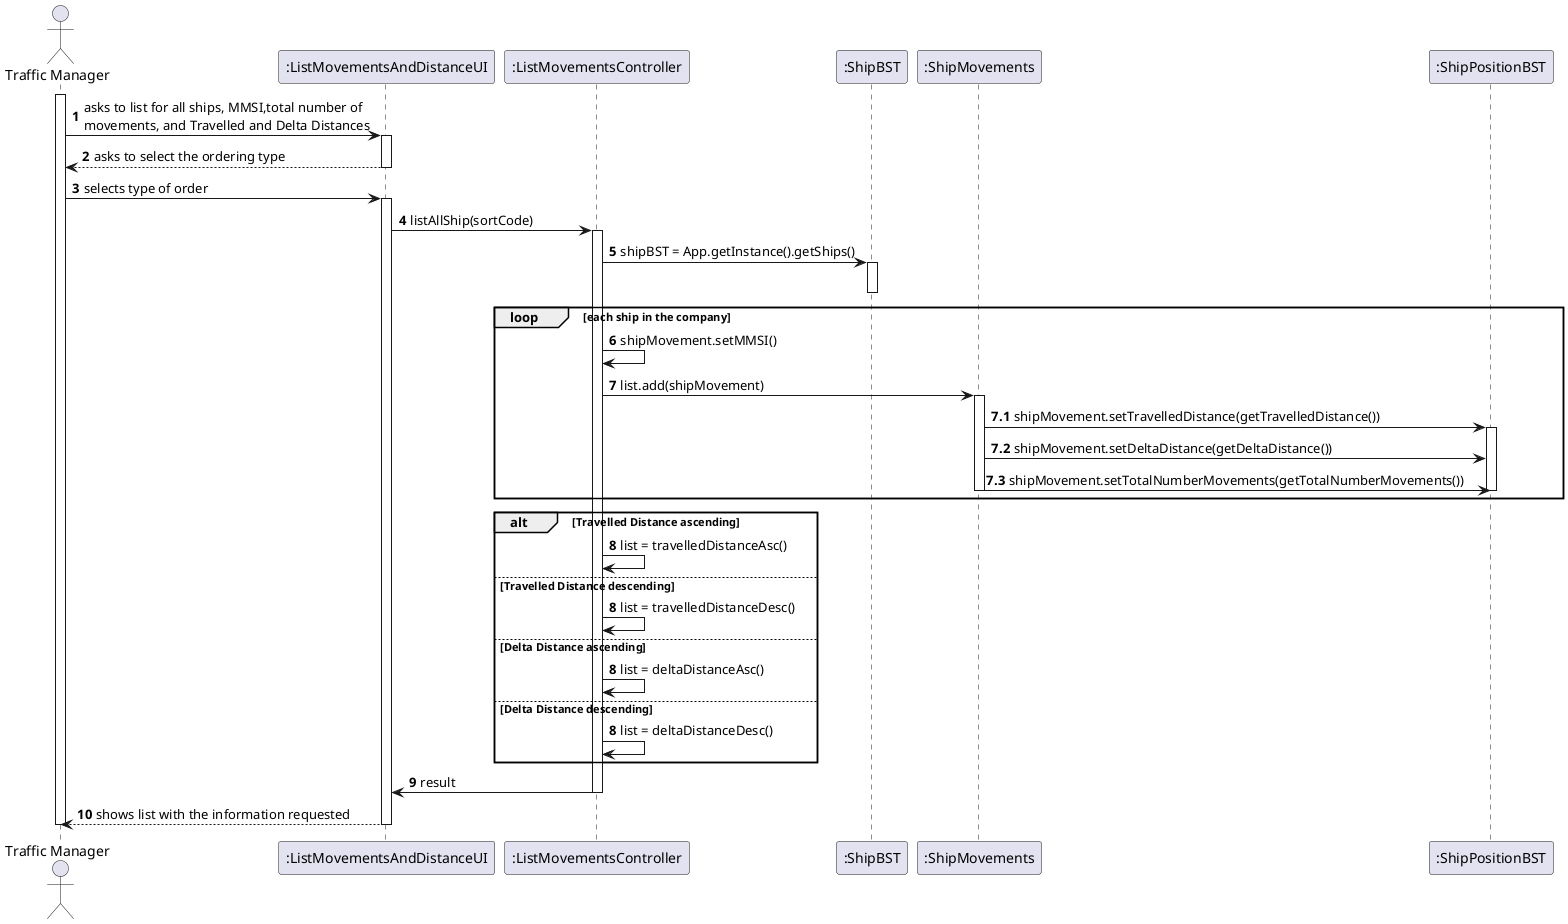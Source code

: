 @startuml
autonumber

'hide footbox
actor "Traffic Manager" as TM

participant ":ListMovementsAndDistanceUI" as UI
participant ":ListMovementsController" as CTRL
participant ":ShipBST" as SBST
participant ":ShipMovements" as SM
participant ":ShipPositionBST" as SPBST

activate TM
TM -> UI : asks to list for all ships, MMSI,total number of \nmovements, and Travelled and Delta Distances
activate UI

UI --> TM : asks to select the ordering type
deactivate UI

TM -> UI : selects type of order
activate UI

UI -> CTRL : listAllShip(sortCode)
activate CTRL

CTRL -> SBST : shipBST = App.getInstance().getShips()
activate SBST
deactivate SBST

loop each ship in the company
CTRL -> CTRL : shipMovement.setMMSI()
CTRL -> SM : list.add(shipMovement)
activate SM
autonumber 7.1
SM -> SPBST : shipMovement.setTravelledDistance(getTravelledDistance())
activate SPBST
SM -> SPBST : shipMovement.setDeltaDistance(getDeltaDistance())
SM -> SPBST : shipMovement.setTotalNumberMovements(getTotalNumberMovements())

deactivate SM
deactivate SPBST
end

autonumber 8
alt Travelled Distance ascending
CTRL -> CTRL : list = travelledDistanceAsc()
autonumber 8
else Travelled Distance descending
CTRL -> CTRL : list = travelledDistanceDesc()
autonumber 8
else Delta Distance ascending
CTRL -> CTRL : list = deltaDistanceAsc()
autonumber 8
else Delta Distance descending
CTRL -> CTRL : list = deltaDistanceDesc()
end



CTRL -> UI : result
deactivate CTRL

UI --> TM : shows list with the information requested
deactivate UI

deactivate TM

@enduml